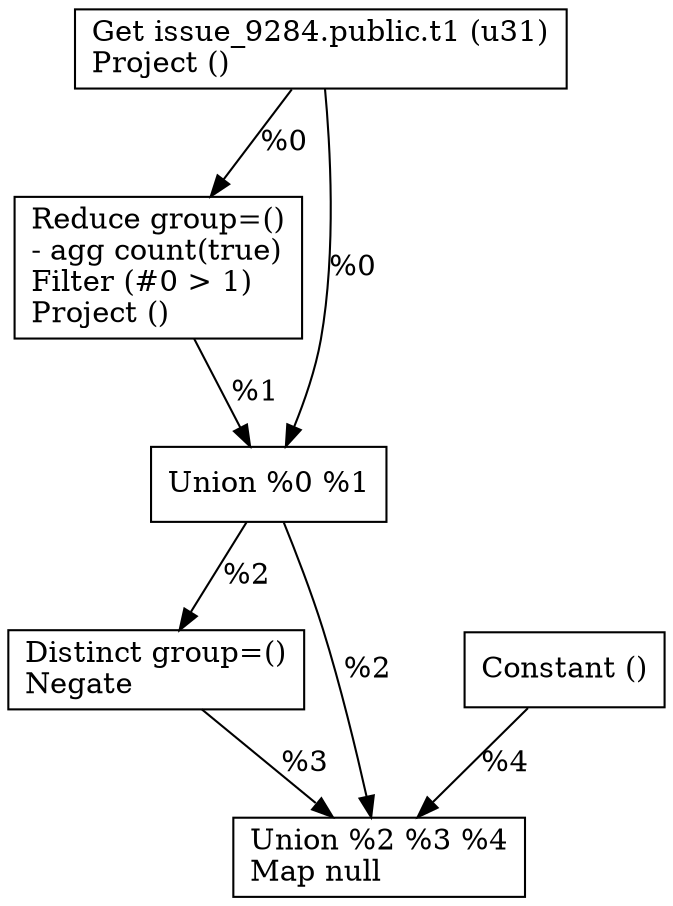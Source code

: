 digraph G {
    node0 [shape = record, label="Get issue_9284.public.t1 (u31)\lProject ()\l"]
    node1 [shape = record, label="Reduce group=()\l- agg count(true)\lFilter (#0 \> 1)\lProject ()\l"]
    node2 [shape = record, label="Union %0 %1\l"]
    node3 [shape = record, label="Distinct group=()\lNegate\l"]
    node4 [shape = record, label="Constant ()\l"]
    node5 [shape = record, label="Union %2 %3 %4\lMap null\l"]
    node2 -> node5 [label = "%2\l"]
    node0 -> node1 [label = "%0\l"]
    node2 -> node3 [label = "%2\l"]
    node4 -> node5 [label = "%4\l"]
    node1 -> node2 [label = "%1\l"]
    node0 -> node2 [label = "%0\l"]
    node3 -> node5 [label = "%3\l"]
}
